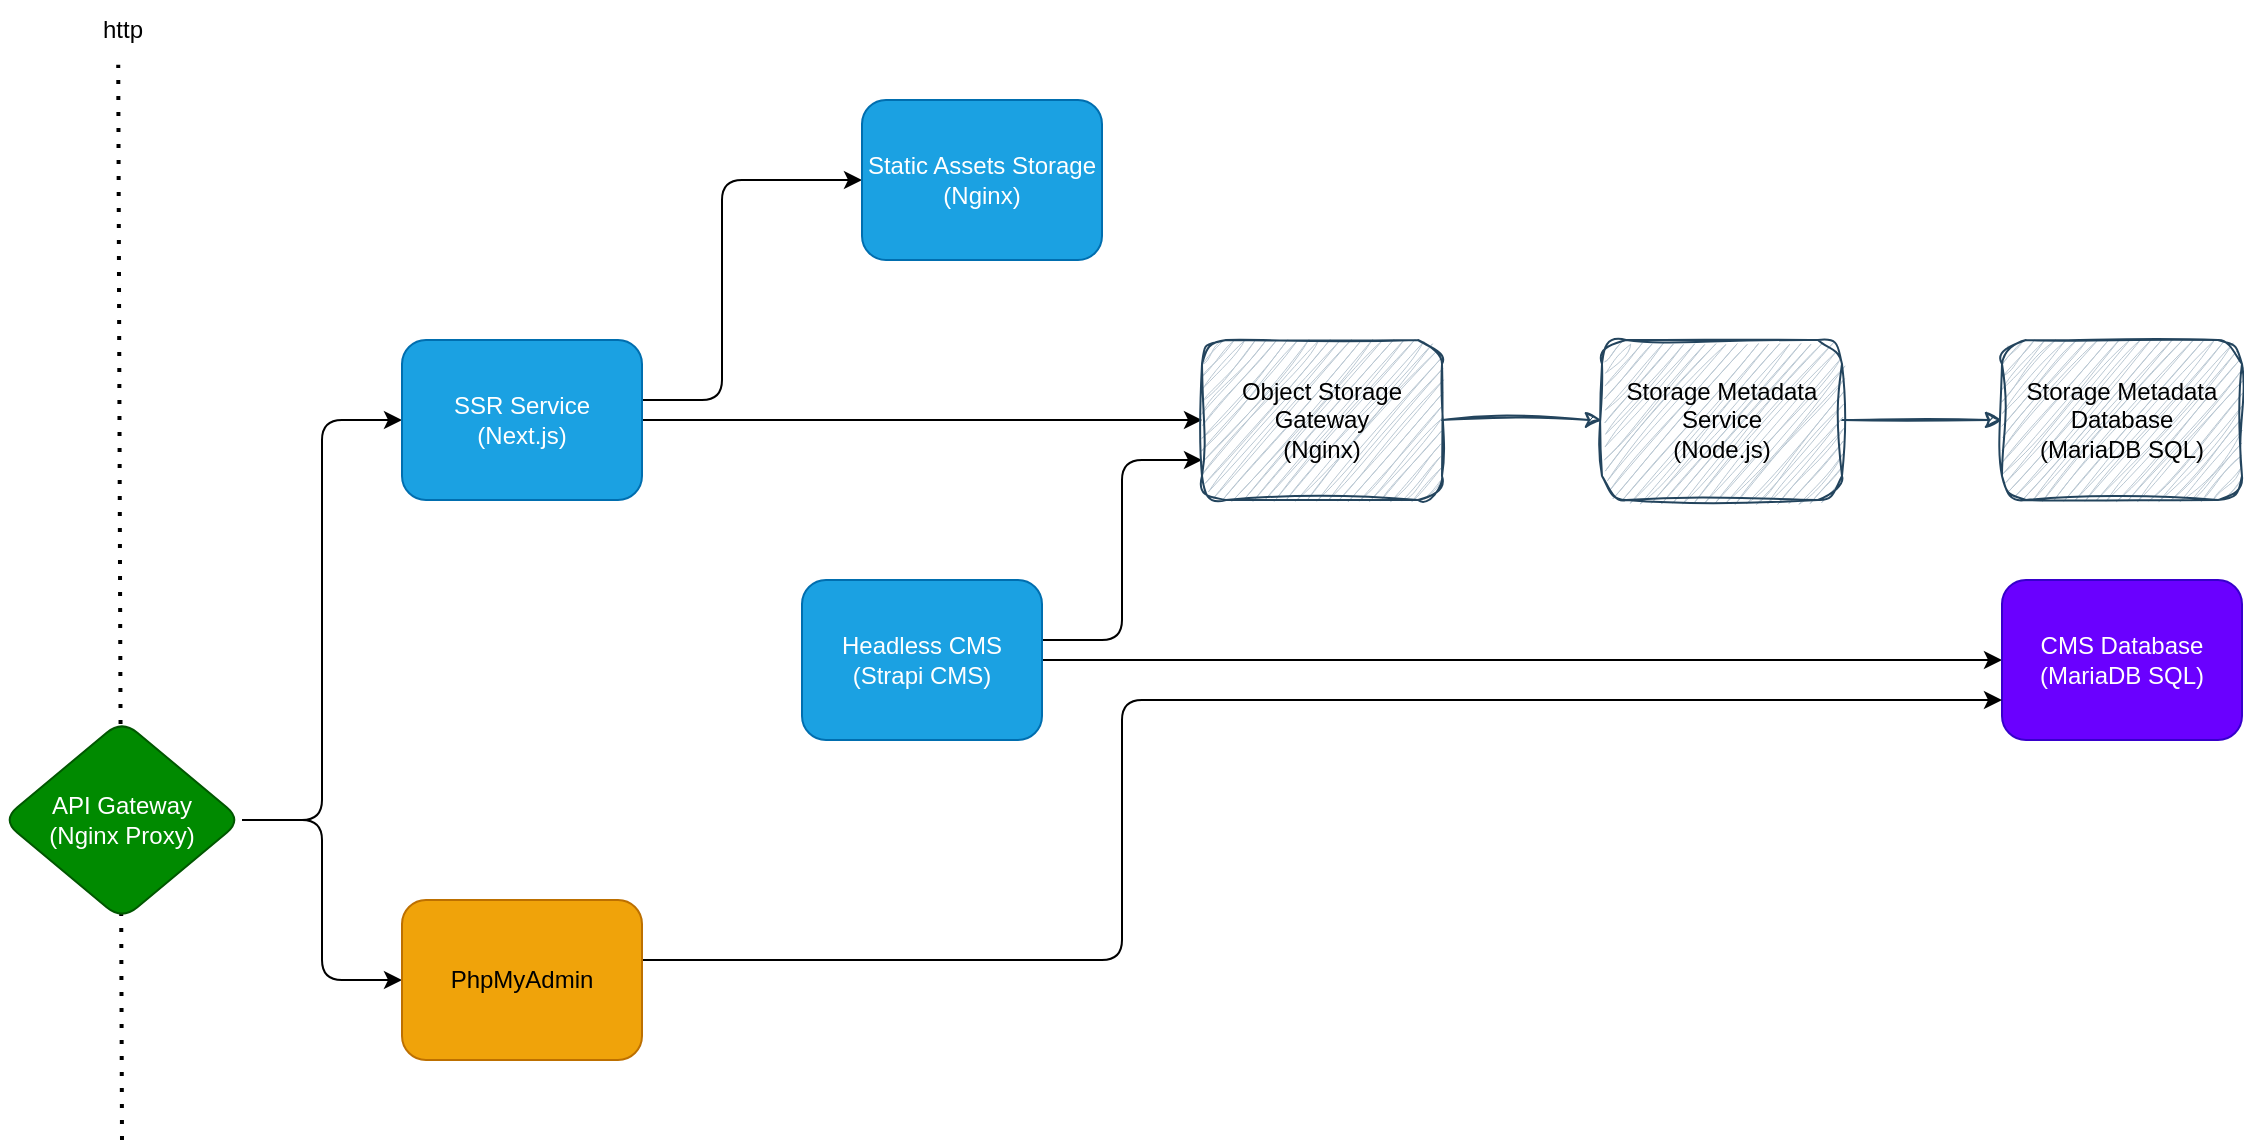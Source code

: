 <mxfile>
    <diagram id="ORfthlxmbI2OT_x7IZ3h" name="Page-1">
        <mxGraphModel dx="1609" dy="2102" grid="1" gridSize="10" guides="1" tooltips="1" connect="1" arrows="1" fold="1" page="1" pageScale="1" pageWidth="850" pageHeight="1100" math="0" shadow="0">
            <root>
                <mxCell id="0"/>
                <mxCell id="1" parent="0"/>
                <mxCell id="8" value="" style="endArrow=none;dashed=1;html=1;dashPattern=1 3;strokeWidth=2;entryX=0.453;entryY=1.081;entryDx=0;entryDy=0;entryPerimeter=0;" parent="1" edge="1" target="10">
                    <mxGeometry width="50" height="50" relative="1" as="geometry">
                        <mxPoint x="100" y="440" as="sourcePoint"/>
                        <mxPoint x="100" y="-80" as="targetPoint"/>
                    </mxGeometry>
                </mxCell>
                <mxCell id="5" style="edgeStyle=orthogonalEdgeStyle;html=1;exitX=1;exitY=0.5;exitDx=0;exitDy=0;" parent="1" source="7" target="3" edge="1">
                    <mxGeometry relative="1" as="geometry">
                        <mxPoint x="170" y="240" as="sourcePoint"/>
                        <Array as="points">
                            <mxPoint x="200" y="280"/>
                            <mxPoint x="200" y="80"/>
                        </Array>
                    </mxGeometry>
                </mxCell>
                <mxCell id="13" style="edgeStyle=orthogonalEdgeStyle;html=1;entryX=0;entryY=0.5;entryDx=0;entryDy=0;fillColor=#f9f7ed;strokeColor=#FFFFFF;" parent="1" source="3" target="4" edge="1">
                    <mxGeometry relative="1" as="geometry">
                        <Array as="points">
                            <mxPoint x="400" y="90"/>
                            <mxPoint x="400" y="200"/>
                        </Array>
                    </mxGeometry>
                </mxCell>
                <mxCell id="18" style="edgeStyle=orthogonalEdgeStyle;html=1;entryX=0;entryY=0.5;entryDx=0;entryDy=0;" edge="1" parent="1" source="3" target="17">
                    <mxGeometry relative="1" as="geometry">
                        <Array as="points">
                            <mxPoint x="380" y="80"/>
                            <mxPoint x="380" y="80"/>
                        </Array>
                    </mxGeometry>
                </mxCell>
                <mxCell id="25" style="edgeStyle=orthogonalEdgeStyle;html=1;entryX=0;entryY=0.5;entryDx=0;entryDy=0;" edge="1" parent="1" source="3" target="24">
                    <mxGeometry relative="1" as="geometry">
                        <Array as="points">
                            <mxPoint x="400" y="70"/>
                            <mxPoint x="400" y="-40"/>
                        </Array>
                    </mxGeometry>
                </mxCell>
                <mxCell id="3" value="SSR Service&lt;br&gt;(Next.js)" style="rounded=1;whiteSpace=wrap;html=1;fillColor=#1ba1e2;fontColor=#ffffff;strokeColor=#006EAF;" parent="1" vertex="1">
                    <mxGeometry x="240" y="40" width="120" height="80" as="geometry"/>
                </mxCell>
                <mxCell id="12" style="edgeStyle=orthogonalEdgeStyle;html=1;entryX=0;entryY=0.5;entryDx=0;entryDy=0;" parent="1" source="4" target="11" edge="1">
                    <mxGeometry relative="1" as="geometry">
                        <Array as="points">
                            <mxPoint x="670" y="200"/>
                            <mxPoint x="670" y="200"/>
                        </Array>
                        <mxPoint x="650" y="280" as="targetPoint"/>
                    </mxGeometry>
                </mxCell>
                <mxCell id="19" style="edgeStyle=orthogonalEdgeStyle;html=1;entryX=0;entryY=0.75;entryDx=0;entryDy=0;" edge="1" parent="1" source="4" target="17">
                    <mxGeometry relative="1" as="geometry">
                        <Array as="points">
                            <mxPoint x="600" y="190"/>
                            <mxPoint x="600" y="100"/>
                        </Array>
                    </mxGeometry>
                </mxCell>
                <mxCell id="4" value="Headless CMS&lt;br&gt;(Strapi CMS)" style="rounded=1;whiteSpace=wrap;html=1;fillColor=#1ba1e2;fontColor=#ffffff;strokeColor=#006EAF;" parent="1" vertex="1">
                    <mxGeometry x="440" y="160" width="120" height="80" as="geometry"/>
                </mxCell>
                <mxCell id="16" style="edgeStyle=orthogonalEdgeStyle;html=1;entryX=0;entryY=0.5;entryDx=0;entryDy=0;" parent="1" source="7" target="14" edge="1">
                    <mxGeometry relative="1" as="geometry"/>
                </mxCell>
                <mxCell id="7" value="API Gateway&lt;br&gt;(Nginx Proxy)" style="rhombus;whiteSpace=wrap;html=1;rounded=1;fillColor=#008a00;fontColor=#ffffff;strokeColor=#005700;" parent="1" vertex="1">
                    <mxGeometry x="40" y="230" width="120" height="100" as="geometry"/>
                </mxCell>
                <mxCell id="10" value="http" style="text;html=1;align=center;verticalAlign=middle;resizable=0;points=[];autosize=1;strokeColor=none;fillColor=none;rounded=1;" parent="1" vertex="1">
                    <mxGeometry x="80" y="-130" width="40" height="30" as="geometry"/>
                </mxCell>
                <mxCell id="11" value="CMS Database&lt;br&gt;(MariaDB SQL)" style="rounded=1;whiteSpace=wrap;html=1;fillColor=#6a00ff;fontColor=#ffffff;strokeColor=#3700CC;" parent="1" vertex="1">
                    <mxGeometry x="1040" y="160" width="120" height="80" as="geometry"/>
                </mxCell>
                <mxCell id="15" style="edgeStyle=orthogonalEdgeStyle;html=1;" parent="1" source="14" edge="1">
                    <mxGeometry relative="1" as="geometry">
                        <Array as="points">
                            <mxPoint x="600" y="350"/>
                            <mxPoint x="600" y="220"/>
                        </Array>
                        <mxPoint x="1040" y="220" as="targetPoint"/>
                    </mxGeometry>
                </mxCell>
                <mxCell id="14" value="PhpMyAdmin" style="rounded=1;whiteSpace=wrap;html=1;fillColor=#f0a30a;fontColor=#000000;strokeColor=#BD7000;" parent="1" vertex="1">
                    <mxGeometry x="240" y="320" width="120" height="80" as="geometry"/>
                </mxCell>
                <mxCell id="23" style="edgeStyle=orthogonalEdgeStyle;html=1;entryX=0;entryY=0.5;entryDx=0;entryDy=0;fillColor=#bac8d3;strokeColor=#23445d;sketch=1;curveFitting=1;jiggle=2;" edge="1" parent="1" source="17" target="22">
                    <mxGeometry relative="1" as="geometry"/>
                </mxCell>
                <mxCell id="17" value="Object Storage Gateway&lt;br&gt;(Nginx)" style="rounded=1;whiteSpace=wrap;html=1;fillColor=#bac8d3;strokeColor=#23445d;sketch=1;curveFitting=1;jiggle=2;" vertex="1" parent="1">
                    <mxGeometry x="640" y="40" width="120" height="80" as="geometry"/>
                </mxCell>
                <mxCell id="27" style="edgeStyle=orthogonalEdgeStyle;html=1;entryX=0;entryY=0.5;entryDx=0;entryDy=0;fillColor=#bac8d3;strokeColor=#23445d;sketch=1;curveFitting=1;jiggle=2;" edge="1" parent="1" source="22" target="26">
                    <mxGeometry relative="1" as="geometry"/>
                </mxCell>
                <mxCell id="22" value="Storage Metadata Service&lt;br&gt;(Node.js)" style="rounded=1;whiteSpace=wrap;html=1;fillColor=#bac8d3;strokeColor=#23445d;sketch=1;curveFitting=1;jiggle=2;" vertex="1" parent="1">
                    <mxGeometry x="840" y="40" width="120" height="80" as="geometry"/>
                </mxCell>
                <mxCell id="24" value="Static Assets Storage&lt;br&gt;(Nginx)" style="rounded=1;whiteSpace=wrap;html=1;fillColor=#1ba1e2;fontColor=#ffffff;strokeColor=#006EAF;" vertex="1" parent="1">
                    <mxGeometry x="470" y="-80" width="120" height="80" as="geometry"/>
                </mxCell>
                <mxCell id="26" value="Storage Metadata Database&lt;br&gt;(MariaDB SQL)" style="rounded=1;whiteSpace=wrap;html=1;fillColor=#bac8d3;strokeColor=#23445d;sketch=1;curveFitting=1;jiggle=2;" vertex="1" parent="1">
                    <mxGeometry x="1040" y="40" width="120" height="80" as="geometry"/>
                </mxCell>
            </root>
        </mxGraphModel>
    </diagram>
</mxfile>